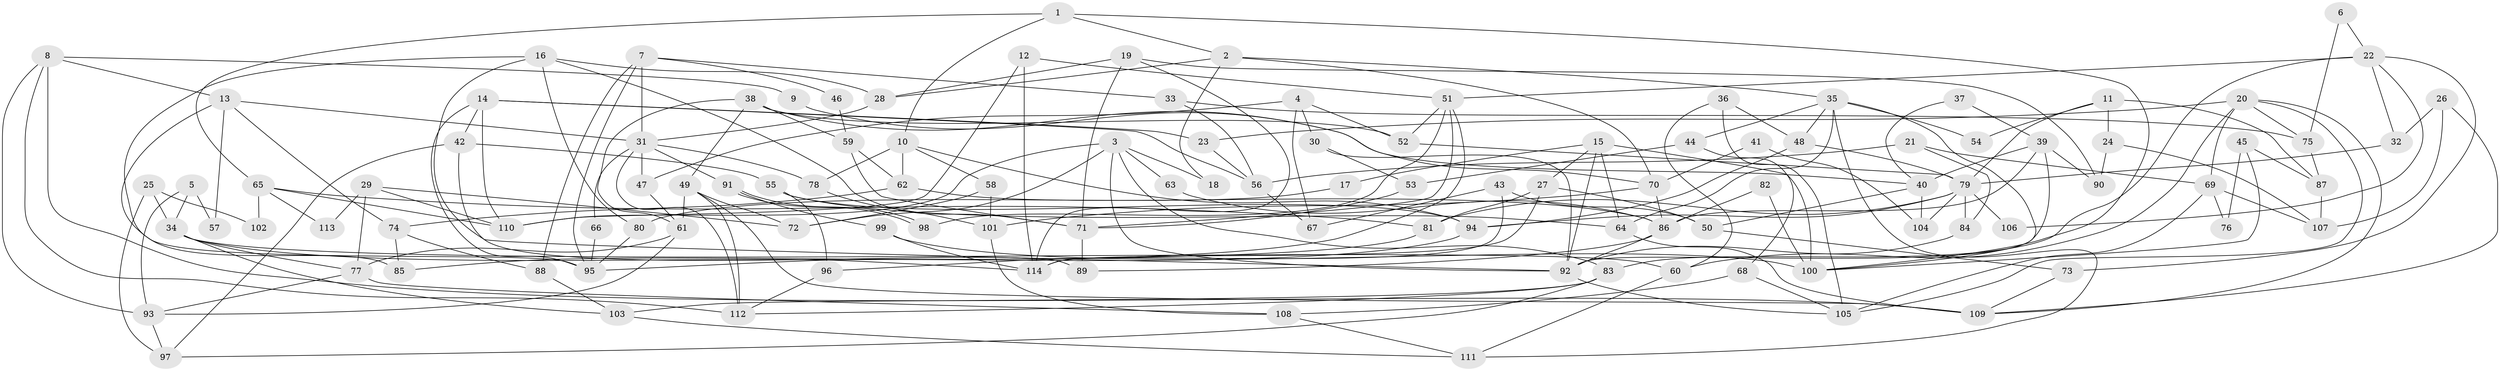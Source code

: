 // Generated by graph-tools (version 1.1) at 2025/50/03/09/25 03:50:09]
// undirected, 114 vertices, 228 edges
graph export_dot {
graph [start="1"]
  node [color=gray90,style=filled];
  1;
  2;
  3;
  4;
  5;
  6;
  7;
  8;
  9;
  10;
  11;
  12;
  13;
  14;
  15;
  16;
  17;
  18;
  19;
  20;
  21;
  22;
  23;
  24;
  25;
  26;
  27;
  28;
  29;
  30;
  31;
  32;
  33;
  34;
  35;
  36;
  37;
  38;
  39;
  40;
  41;
  42;
  43;
  44;
  45;
  46;
  47;
  48;
  49;
  50;
  51;
  52;
  53;
  54;
  55;
  56;
  57;
  58;
  59;
  60;
  61;
  62;
  63;
  64;
  65;
  66;
  67;
  68;
  69;
  70;
  71;
  72;
  73;
  74;
  75;
  76;
  77;
  78;
  79;
  80;
  81;
  82;
  83;
  84;
  85;
  86;
  87;
  88;
  89;
  90;
  91;
  92;
  93;
  94;
  95;
  96;
  97;
  98;
  99;
  100;
  101;
  102;
  103;
  104;
  105;
  106;
  107;
  108;
  109;
  110;
  111;
  112;
  113;
  114;
  1 -- 10;
  1 -- 100;
  1 -- 2;
  1 -- 65;
  2 -- 70;
  2 -- 18;
  2 -- 28;
  2 -- 35;
  3 -- 83;
  3 -- 92;
  3 -- 18;
  3 -- 63;
  3 -- 72;
  3 -- 110;
  4 -- 52;
  4 -- 47;
  4 -- 30;
  4 -- 67;
  5 -- 93;
  5 -- 34;
  5 -- 57;
  6 -- 22;
  6 -- 75;
  7 -- 95;
  7 -- 31;
  7 -- 33;
  7 -- 46;
  7 -- 88;
  8 -- 112;
  8 -- 109;
  8 -- 9;
  8 -- 13;
  8 -- 93;
  9 -- 70;
  10 -- 62;
  10 -- 78;
  10 -- 58;
  10 -- 94;
  11 -- 79;
  11 -- 87;
  11 -- 24;
  11 -- 54;
  12 -- 114;
  12 -- 110;
  12 -- 51;
  13 -- 31;
  13 -- 57;
  13 -- 74;
  13 -- 85;
  14 -- 56;
  14 -- 110;
  14 -- 23;
  14 -- 42;
  14 -- 95;
  15 -- 92;
  15 -- 64;
  15 -- 17;
  15 -- 27;
  15 -- 100;
  16 -- 92;
  16 -- 95;
  16 -- 28;
  16 -- 71;
  16 -- 80;
  17 -- 80;
  19 -- 71;
  19 -- 28;
  19 -- 90;
  19 -- 114;
  20 -- 105;
  20 -- 69;
  20 -- 23;
  20 -- 60;
  20 -- 75;
  20 -- 109;
  21 -- 69;
  21 -- 56;
  21 -- 84;
  22 -- 83;
  22 -- 51;
  22 -- 32;
  22 -- 73;
  22 -- 106;
  23 -- 56;
  24 -- 90;
  24 -- 107;
  25 -- 34;
  25 -- 97;
  25 -- 102;
  26 -- 32;
  26 -- 109;
  26 -- 107;
  27 -- 114;
  27 -- 50;
  27 -- 81;
  28 -- 31;
  29 -- 72;
  29 -- 110;
  29 -- 77;
  29 -- 113;
  30 -- 92;
  30 -- 53;
  31 -- 91;
  31 -- 47;
  31 -- 66;
  31 -- 78;
  31 -- 112;
  32 -- 79;
  33 -- 56;
  33 -- 75;
  34 -- 103;
  34 -- 77;
  34 -- 60;
  34 -- 114;
  35 -- 48;
  35 -- 44;
  35 -- 54;
  35 -- 64;
  35 -- 100;
  35 -- 111;
  36 -- 48;
  36 -- 60;
  36 -- 105;
  37 -- 40;
  37 -- 39;
  38 -- 40;
  38 -- 49;
  38 -- 52;
  38 -- 59;
  38 -- 61;
  39 -- 92;
  39 -- 86;
  39 -- 40;
  39 -- 90;
  40 -- 50;
  40 -- 104;
  41 -- 70;
  41 -- 104;
  42 -- 97;
  42 -- 55;
  42 -- 89;
  43 -- 114;
  43 -- 50;
  43 -- 67;
  44 -- 53;
  44 -- 68;
  45 -- 87;
  45 -- 100;
  45 -- 76;
  46 -- 59;
  47 -- 61;
  48 -- 79;
  48 -- 94;
  49 -- 61;
  49 -- 109;
  49 -- 72;
  49 -- 112;
  50 -- 73;
  51 -- 52;
  51 -- 71;
  51 -- 85;
  51 -- 98;
  52 -- 79;
  53 -- 71;
  55 -- 94;
  55 -- 64;
  55 -- 96;
  56 -- 67;
  58 -- 72;
  58 -- 101;
  59 -- 71;
  59 -- 62;
  60 -- 111;
  61 -- 93;
  61 -- 77;
  62 -- 74;
  62 -- 86;
  63 -- 86;
  64 -- 109;
  65 -- 81;
  65 -- 102;
  65 -- 110;
  65 -- 113;
  66 -- 95;
  68 -- 108;
  68 -- 105;
  69 -- 105;
  69 -- 107;
  69 -- 76;
  70 -- 101;
  70 -- 86;
  71 -- 89;
  73 -- 109;
  74 -- 85;
  74 -- 88;
  75 -- 87;
  77 -- 93;
  77 -- 108;
  78 -- 101;
  79 -- 84;
  79 -- 81;
  79 -- 94;
  79 -- 104;
  79 -- 106;
  80 -- 95;
  81 -- 96;
  82 -- 86;
  82 -- 100;
  83 -- 112;
  83 -- 103;
  83 -- 97;
  84 -- 92;
  86 -- 89;
  86 -- 92;
  87 -- 107;
  88 -- 103;
  91 -- 98;
  91 -- 98;
  91 -- 99;
  92 -- 105;
  93 -- 97;
  94 -- 95;
  96 -- 112;
  99 -- 114;
  99 -- 100;
  101 -- 108;
  103 -- 111;
  108 -- 111;
}
